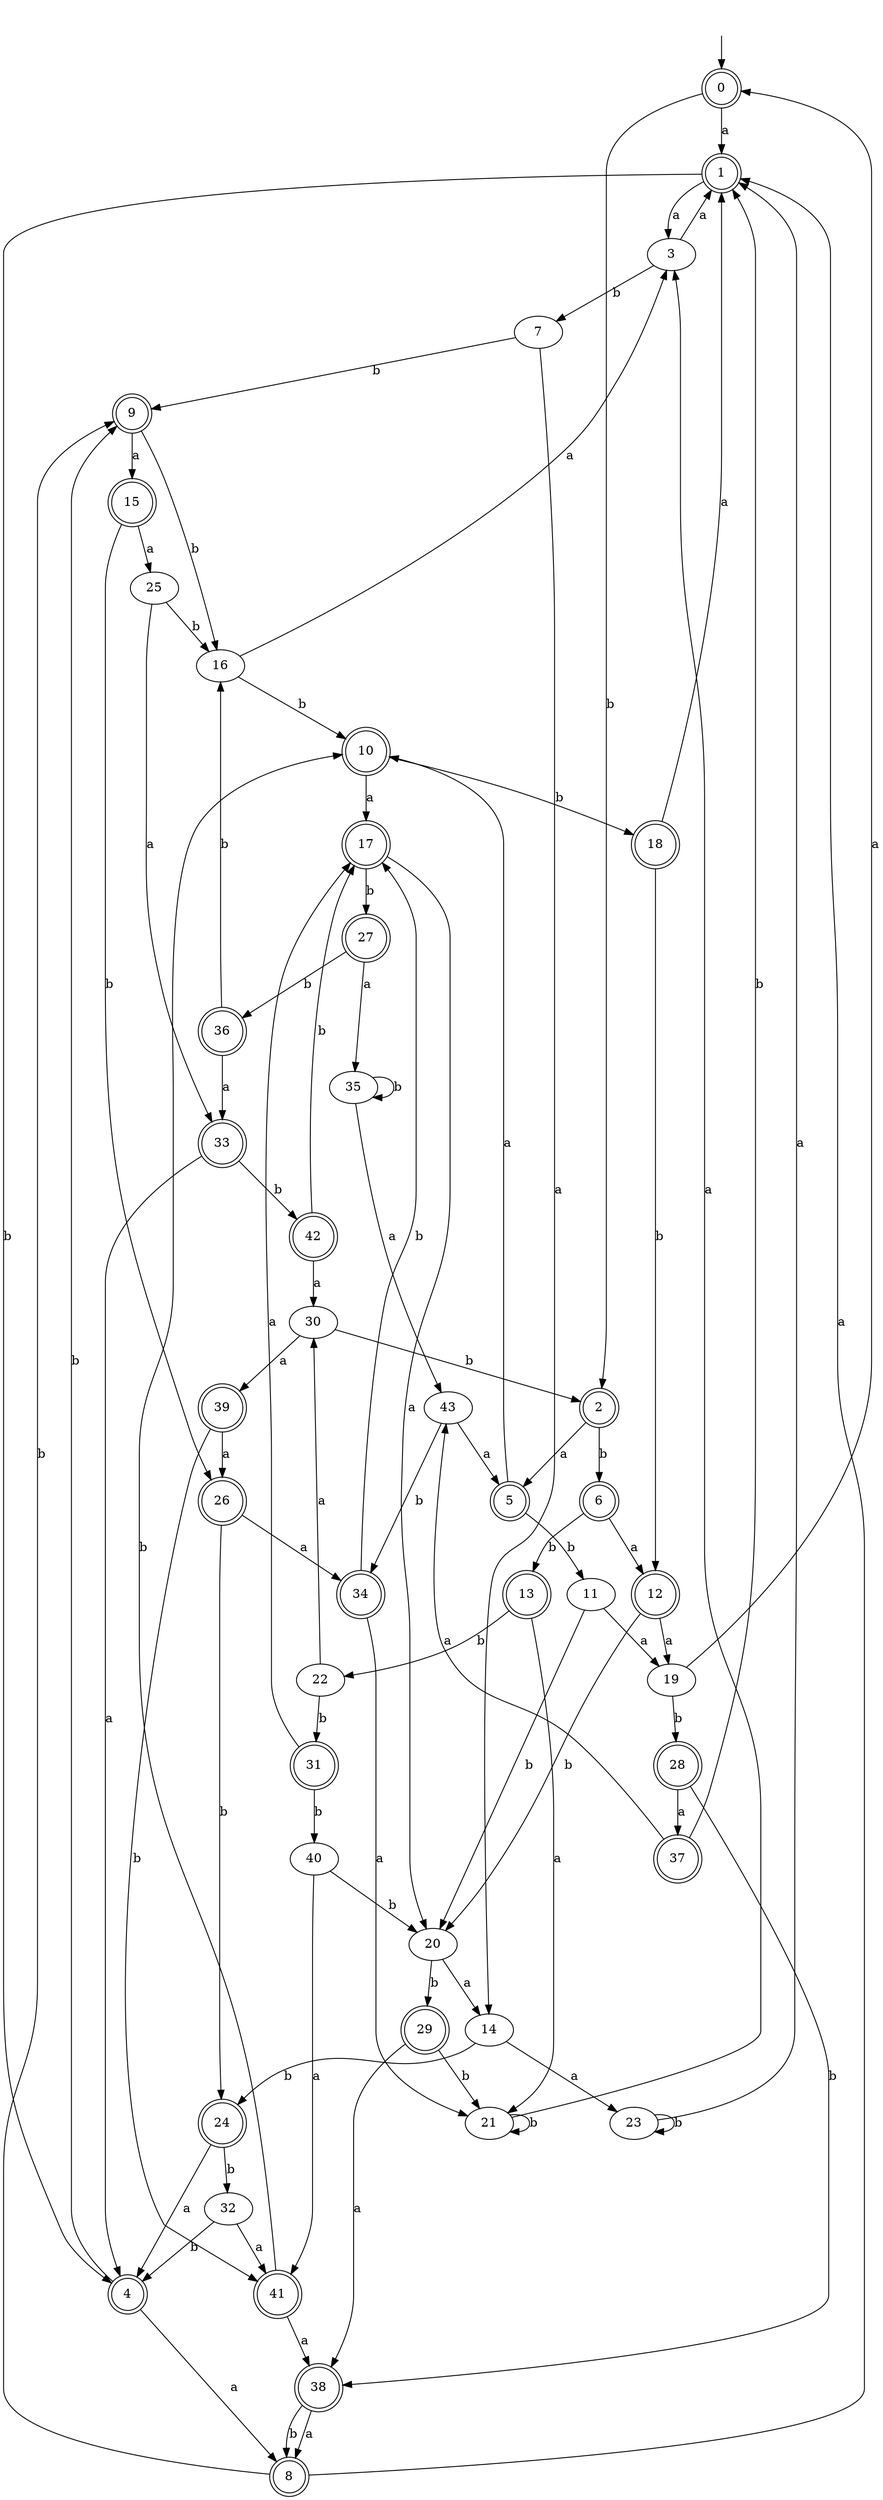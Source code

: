 digraph RandomDFA {
  __start0 [label="", shape=none];
  __start0 -> 0 [label=""];
  0 [shape=circle] [shape=doublecircle]
  0 -> 1 [label="a"]
  0 -> 2 [label="b"]
  1 [shape=doublecircle]
  1 -> 3 [label="a"]
  1 -> 4 [label="b"]
  2 [shape=doublecircle]
  2 -> 5 [label="a"]
  2 -> 6 [label="b"]
  3
  3 -> 1 [label="a"]
  3 -> 7 [label="b"]
  4 [shape=doublecircle]
  4 -> 8 [label="a"]
  4 -> 9 [label="b"]
  5 [shape=doublecircle]
  5 -> 10 [label="a"]
  5 -> 11 [label="b"]
  6 [shape=doublecircle]
  6 -> 12 [label="a"]
  6 -> 13 [label="b"]
  7
  7 -> 14 [label="a"]
  7 -> 9 [label="b"]
  8 [shape=doublecircle]
  8 -> 1 [label="a"]
  8 -> 9 [label="b"]
  9 [shape=doublecircle]
  9 -> 15 [label="a"]
  9 -> 16 [label="b"]
  10 [shape=doublecircle]
  10 -> 17 [label="a"]
  10 -> 18 [label="b"]
  11
  11 -> 19 [label="a"]
  11 -> 20 [label="b"]
  12 [shape=doublecircle]
  12 -> 19 [label="a"]
  12 -> 20 [label="b"]
  13 [shape=doublecircle]
  13 -> 21 [label="a"]
  13 -> 22 [label="b"]
  14
  14 -> 23 [label="a"]
  14 -> 24 [label="b"]
  15 [shape=doublecircle]
  15 -> 25 [label="a"]
  15 -> 26 [label="b"]
  16
  16 -> 3 [label="a"]
  16 -> 10 [label="b"]
  17 [shape=doublecircle]
  17 -> 20 [label="a"]
  17 -> 27 [label="b"]
  18 [shape=doublecircle]
  18 -> 1 [label="a"]
  18 -> 12 [label="b"]
  19
  19 -> 0 [label="a"]
  19 -> 28 [label="b"]
  20
  20 -> 14 [label="a"]
  20 -> 29 [label="b"]
  21
  21 -> 3 [label="a"]
  21 -> 21 [label="b"]
  22
  22 -> 30 [label="a"]
  22 -> 31 [label="b"]
  23
  23 -> 1 [label="a"]
  23 -> 23 [label="b"]
  24 [shape=doublecircle]
  24 -> 4 [label="a"]
  24 -> 32 [label="b"]
  25
  25 -> 33 [label="a"]
  25 -> 16 [label="b"]
  26 [shape=doublecircle]
  26 -> 34 [label="a"]
  26 -> 24 [label="b"]
  27 [shape=doublecircle]
  27 -> 35 [label="a"]
  27 -> 36 [label="b"]
  28 [shape=doublecircle]
  28 -> 37 [label="a"]
  28 -> 38 [label="b"]
  29 [shape=doublecircle]
  29 -> 38 [label="a"]
  29 -> 21 [label="b"]
  30
  30 -> 39 [label="a"]
  30 -> 2 [label="b"]
  31 [shape=doublecircle]
  31 -> 17 [label="a"]
  31 -> 40 [label="b"]
  32
  32 -> 41 [label="a"]
  32 -> 4 [label="b"]
  33 [shape=doublecircle]
  33 -> 4 [label="a"]
  33 -> 42 [label="b"]
  34 [shape=doublecircle]
  34 -> 21 [label="a"]
  34 -> 17 [label="b"]
  35
  35 -> 43 [label="a"]
  35 -> 35 [label="b"]
  36 [shape=doublecircle]
  36 -> 33 [label="a"]
  36 -> 16 [label="b"]
  37 [shape=doublecircle]
  37 -> 43 [label="a"]
  37 -> 1 [label="b"]
  38 [shape=doublecircle]
  38 -> 8 [label="a"]
  38 -> 8 [label="b"]
  39 [shape=doublecircle]
  39 -> 26 [label="a"]
  39 -> 41 [label="b"]
  40
  40 -> 41 [label="a"]
  40 -> 20 [label="b"]
  41 [shape=doublecircle]
  41 -> 38 [label="a"]
  41 -> 10 [label="b"]
  42 [shape=doublecircle]
  42 -> 30 [label="a"]
  42 -> 17 [label="b"]
  43
  43 -> 5 [label="a"]
  43 -> 34 [label="b"]
}
